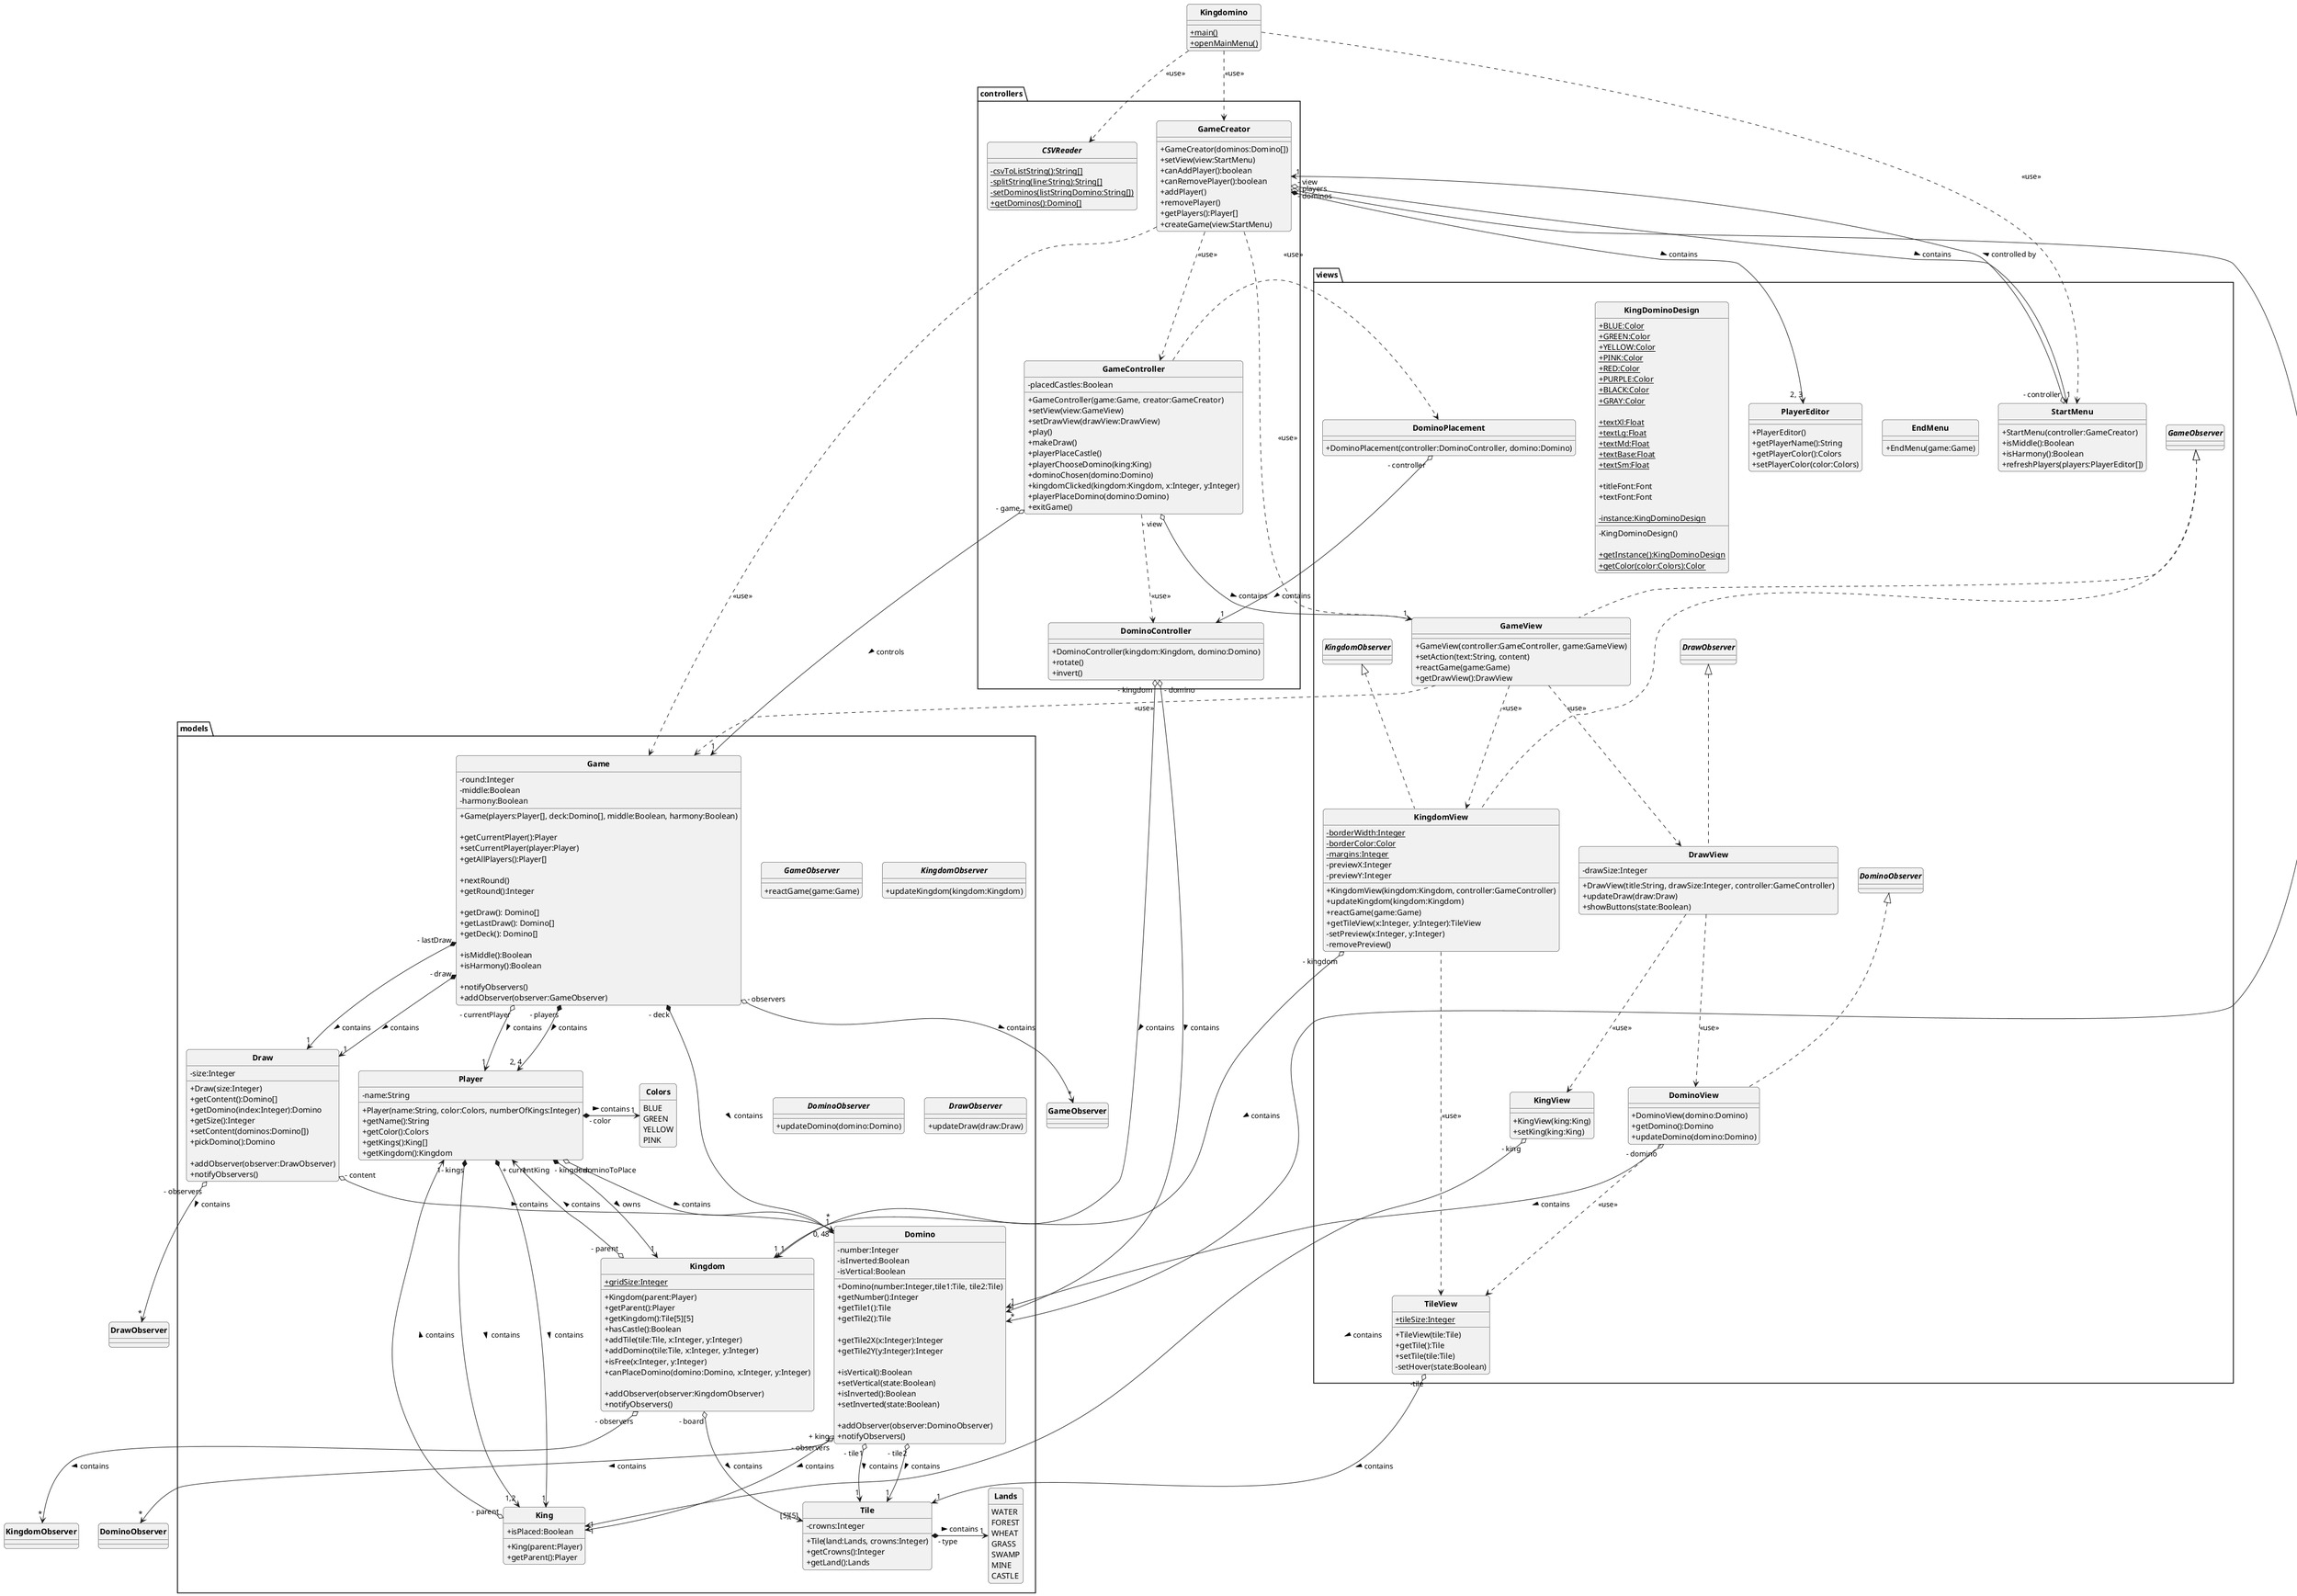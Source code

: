 @startuml
'https://plantuml.com/class-diagram

skinparam style strictuml
skinparam classAttributeIconSize 0
skinparam classFontStyle Bold
skinparam roundcorner 10
hide enum methods

class Kingdomino {
    + {static}main()
    + {static}openMainMenu()
}

package models {

    interface GameObserver {
        + reactGame(game:Game)
    }

    class Game {
        - round:Integer
        - middle:Boolean
        - harmony:Boolean

        + Game(players:Player[], deck:Domino[], middle:Boolean, harmony:Boolean)

        + getCurrentPlayer():Player
        + setCurrentPlayer(player:Player)
        + getAllPlayers():Player[]

        + nextRound()
        + getRound():Integer

        + getDraw(): Domino[]
        + getLastDraw(): Domino[]
        + getDeck(): Domino[]

        + isMiddle():Boolean
        + isHarmony():Boolean

        + notifyObservers()
        + addObserver(observer:GameObserver)
    }

    class Draw {
        - size:Integer
        + Draw(size:Integer)
        + getContent():Domino[]
        + getDomino(index:Integer):Domino
        + getSize():Integer
        + setContent(dominos:Domino[])
        + pickDomino():Domino

        + addObserver(observer:DrawObserver)
        + notifyObservers()
    }

    class Player {
        - name:String
        + Player(name:String, color:Colors, numberOfKings:Integer)
        + getName():String
        + getColor():Colors
        + getKings():King[]
        + getKingdom():Kingdom
    }

    class King {
        + isPlaced:Boolean
        + King(parent:Player)
        + getParent():Player
    }

    class Kingdom {
        + {static}gridSize:Integer
        + Kingdom(parent:Player)
        + getParent():Player
        + getKingdom():Tile[5][5]
        + hasCastle():Boolean
        + addTile(tile:Tile, x:Integer, y:Integer)
        + addDomino(tile:Tile, x:Integer, y:Integer)
        + isFree(x:Integer, y:Integer)
        + canPlaceDomino(domino:Domino, x:Integer, y:Integer)

        + addObserver(observer:KingdomObserver)
        + notifyObservers()
    }

    class Domino {
        - number:Integer
        - isInverted:Boolean
        - isVertical:Boolean

        + Domino(number:Integer,tile1:Tile, tile2:Tile)
        + getNumber():Integer
        + getTile1():Tile
        + getTile2():Tile

        + getTile2X(x:Integer):Integer
        + getTile2Y(y:Integer):Integer

        + isVertical():Boolean
        + setVertical(state:Boolean)
        + isInverted():Boolean
        + setInverted(state:Boolean)

        + addObserver(observer:DominoObserver)
        + notifyObservers()
    }

    class Tile {
        - crowns:Integer
        + Tile(land:Lands, crowns:Integer)
        + getCrowns():Integer
        + getLand():Lands
    }

    enum Lands {
        WATER
        FOREST
        WHEAT
        GRASS
        SWAMP
        MINE
        CASTLE
    }

    enum Colors {
        BLUE
        GREEN
        YELLOW
        PINK
    }

    interface KingdomObserver {
        + updateKingdom(kingdom:Kingdom)
    }

    interface DominoObserver {
        + updateDomino(domino:Domino)
    }

    interface DrawObserver {
        + updateDraw(draw:Draw)
    }

}

package views {

    class GameView implements GameObserver {
        + GameView(controller:GameController, game:GameView)
        + setAction(text:String, content)
        + reactGame(game:Game)
        + getDrawView():DrawView
    }

    class StartMenu {
        + StartMenu(controller:GameCreator)
        + isMiddle():Boolean
        + isHarmony():Boolean
        + refreshPlayers(players:PlayerEditor[])
    }

    class EndMenu {
        + EndMenu(game:Game)
    }

    class PlayerEditor {
        + PlayerEditor()
        + getPlayerName():String
        + getPlayerColor():Colors
        + setPlayerColor(color:Colors)
    }

    class KingdomView implements KingdomObserver, GameObserver {
        - {static}borderWidth:Integer
        - {static}borderColor:Color
        - {static}margins:Integer
        - previewX:Integer
        - previewY:Integer
        + KingdomView(kingdom:Kingdom, controller:GameController)
        + updateKingdom(kingdom:Kingdom)
        + reactGame(game:Game)
        + getTileView(x:Integer, y:Integer):TileView
        - setPreview(x:Integer, y:Integer)
        - removePreview()
    }

    class DrawView implements DrawObserver {
        - drawSize:Integer
        + DrawView(title:String, drawSize:Integer, controller:GameController)
        + updateDraw(draw:Draw)
        + showButtons(state:Boolean)
    }

    class DominoView implements DominoObserver {
        + DominoView(domino:Domino)
        + getDomino():Domino
        + updateDomino(domino:Domino)
    }

    class TileView {
        + {static}tileSize:Integer
        + TileView(tile:Tile)
        + getTile():Tile
        + setTile(tile:Tile)
        - setHover(state:Boolean)
    }

    class KingDominoDesign {
        + {static}BLUE:Color
        + {static}GREEN:Color
        + {static}YELLOW:Color
        + {static}PINK:Color
        + {static}RED:Color
        + {static}PURPLE:Color
        + {static}BLACK:Color
        + {static}GRAY:Color

        + {static}textXl:Float
        + {static}textLg:Float
        + {static}textMd:Float
        + {static}textBase:Float
        + {static}textSm:Float

        + titleFont:Font
        + textFont:Font

        - {static}instance:KingDominoDesign

        - KingDominoDesign()

        + {static}getInstance():KingDominoDesign
        + {static}getColor(color:Colors):Color

    }

    class DominoPlacement {
        + DominoPlacement(controller:DominoController, domino:Domino)
    }

    class KingView {
        + KingView(king:King)
        + setKing(king:King)
    }

}

package controllers {

    class GameController {
        - placedCastles:Boolean
        + GameController(game:Game, creator:GameCreator)
        + setView(view:GameView)
        + setDrawView(drawView:DrawView)
        + play()
        + makeDraw()
        + playerPlaceCastle()
        + playerChooseDomino(king:King)
        + dominoChosen(domino:Domino)
        + kingdomClicked(kingdom:Kingdom, x:Integer, y:Integer)
        + playerPlaceDomino(domino:Domino)
        + exitGame()
    }

    class GameCreator {
        + GameCreator(dominos:Domino[])
        + setView(view:StartMenu)
        + canAddPlayer():boolean
        + canRemovePlayer():boolean
        + addPlayer()
        + removePlayer()
        + getPlayers():Player[]
        + createGame(view:StartMenu)
    }

    class DominoController {
        + DominoController(kingdom:Kingdom, domino:Domino)
        + rotate()
        + invert()
    }

    abstract class CSVReader {
        - {static} csvToListString():String[]
        - {static} splitString(line:String):String[]
        - {static} setDominos(listStringDomino:String[])
        + {static} getDominos():Domino[]
    }

}

Kingdomino ..> StartMenu : "<<use>>"
Kingdomino ..> GameCreator : "<<use>>"
Kingdomino ..> CSVReader : "<<use>>"

GameCreator " - dominos" o--> "*" Domino : > contains
GameCreator " - players" *--> "2, 3" PlayerEditor : > contains
GameCreator " - view" o--> "1" StartMenu : > contains
GameCreator ..> Game : "<<use>>"
GameCreator ..> GameView : "<<use>>"
GameCreator ..> GameController : "<<use>>"

Game " - players" *--> "2, 4" Player : > contains
Game " - deck" *--> "0, 48" Domino : > contains
Game " - draw" *--> "1" Draw : > contains
Game " - lastDraw" *--> "1" Draw : > contains
Game " - observers" o--> "*" GameObserver : > contains
Game " - currentPlayer" o--> "1" Player : > contains

Draw " - content" o--> "*" Domino : > contains
Draw " - observers" o--> "*" DrawObserver : > contains

GameController " - game" o--> "1" Game : > controls
GameController " - view" o--> "1" GameView : > contains
GameController ..> DominoPlacement : <<use>>
GameController ..> DominoController : <<use>>

GameView ..> Game : "<<use>>"
GameView ..> KingdomView : "<<use>>"
GameView ..> DrawView : <<use>>

StartMenu " - controller" o--> "1" GameCreator : > controlled by

Player " - kingdom"  *--> "1" Kingdom : > owns
Player " - kings" *--> "1,2" King : > contains
Player " + currentKing" *--> "1" King : > contains
Player " - color" *-> "1" Colors : > contains
Player " + dominoToPlace" o--> "1" Domino : > contains

King " - parent" o--> "1" Player : > contains

Kingdom " - parent" o--> "1" Player : > contains
Kingdom " - board" o--> "[5][5]" Tile : > contains
Kingdom " - observers" o--> "*" KingdomObserver : > contains

DominoController " - kingdom" o--> "1" Kingdom : > contains
DominoController " - domino" o--> "1" Domino : > contains

DominoPlacement " - controller" o--> "1" DominoController : > contains

KingdomView " - kingdom" o--> "1" Kingdom : > contains
KingdomView ..> TileView : <<use>>

DrawView ..> DominoView : <<use>>
DrawView ..> KingView : <<use>>

DominoView " - domino" o--> "1" Domino : > contains
DominoView ..> TileView : <<use>>

KingView " - king" o--> "1" King : > contains

Domino " - tile1" o-> "1" Tile : > contains
Domino " - tile2" o-> "1" Tile : > contains
Domino " + king" o--> "1" King : > contains
Domino " - observers" o--> "*" DominoObserver : > contains

Tile " - type" *-> "1" Lands : > contains

TileView " -tile" o--> "1" Tile : > contains

@enduml